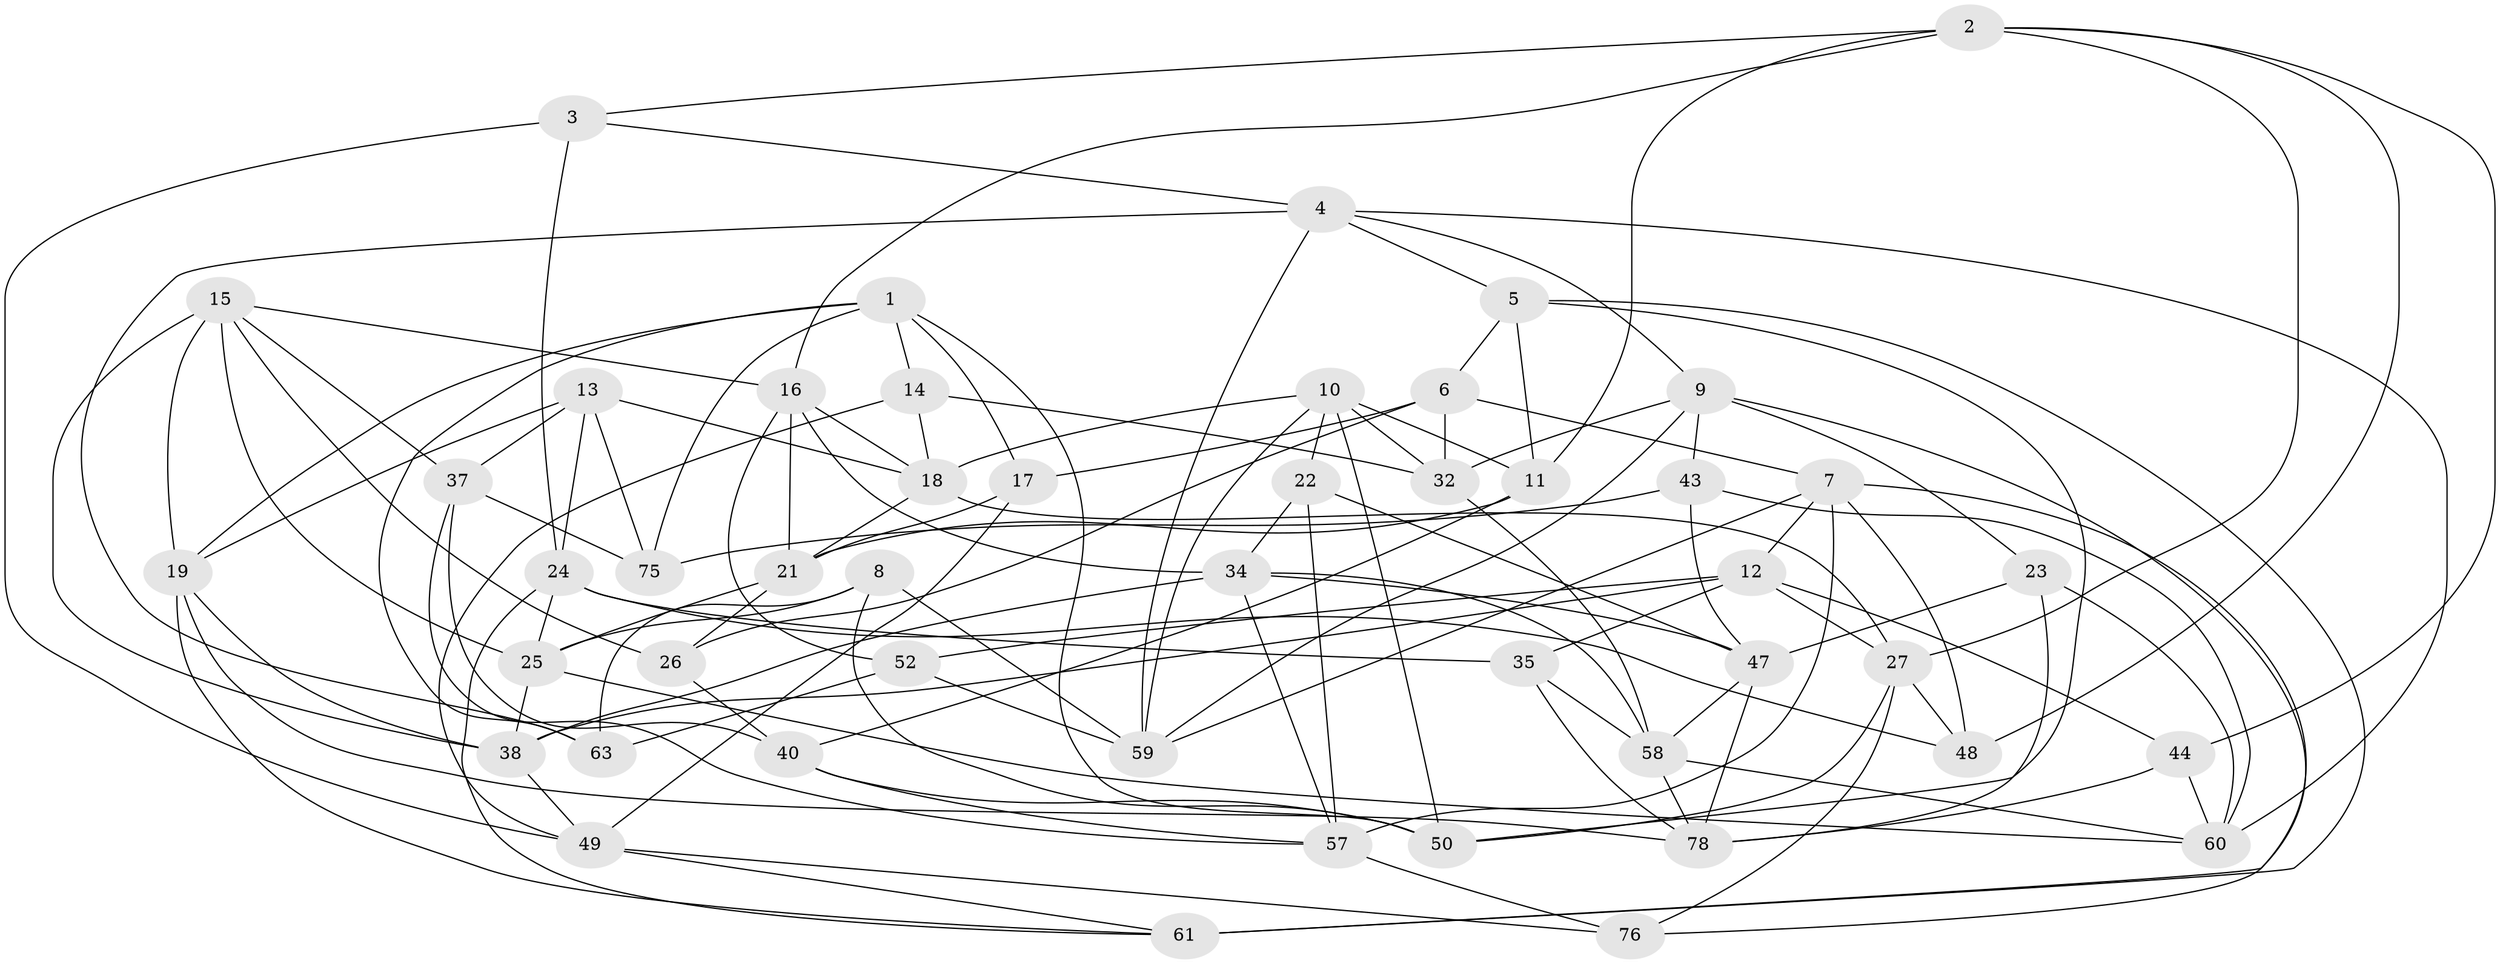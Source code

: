 // Generated by graph-tools (version 1.1) at 2025/52/02/27/25 19:52:32]
// undirected, 48 vertices, 125 edges
graph export_dot {
graph [start="1"]
  node [color=gray90,style=filled];
  1 [super="+80"];
  2 [super="+45"];
  3;
  4 [super="+62"];
  5 [super="+20"];
  6 [super="+46"];
  7 [super="+28"];
  8;
  9 [super="+33"];
  10 [super="+42"];
  11 [super="+71"];
  12 [super="+39"];
  13 [super="+54"];
  14;
  15 [super="+66"];
  16 [super="+41"];
  17;
  18 [super="+65"];
  19 [super="+29"];
  21 [super="+30"];
  22;
  23;
  24 [super="+31"];
  25 [super="+67"];
  26;
  27 [super="+53"];
  32 [super="+70"];
  34 [super="+36"];
  35;
  37 [super="+69"];
  38 [super="+56"];
  40 [super="+68"];
  43;
  44;
  47 [super="+51"];
  48;
  49 [super="+74"];
  50 [super="+55"];
  52;
  57 [super="+64"];
  58 [super="+72"];
  59 [super="+77"];
  60 [super="+79"];
  61 [super="+73"];
  63;
  75;
  76;
  78 [super="+81"];
  1 -- 63;
  1 -- 19;
  1 -- 50;
  1 -- 75;
  1 -- 14;
  1 -- 17;
  2 -- 3;
  2 -- 48;
  2 -- 16;
  2 -- 44;
  2 -- 11;
  2 -- 27;
  3 -- 49;
  3 -- 4;
  3 -- 24;
  4 -- 60;
  4 -- 59;
  4 -- 9;
  4 -- 63;
  4 -- 5;
  5 -- 6;
  5 -- 50;
  5 -- 61 [weight=2];
  5 -- 11;
  6 -- 26;
  6 -- 17;
  6 -- 32 [weight=2];
  6 -- 7;
  7 -- 76;
  7 -- 48;
  7 -- 57;
  7 -- 12;
  7 -- 59;
  8 -- 25;
  8 -- 63;
  8 -- 59;
  8 -- 50;
  9 -- 61;
  9 -- 23;
  9 -- 43;
  9 -- 59;
  9 -- 32;
  10 -- 11;
  10 -- 50;
  10 -- 32;
  10 -- 59;
  10 -- 18;
  10 -- 22;
  11 -- 40 [weight=2];
  11 -- 21;
  12 -- 52;
  12 -- 38;
  12 -- 35;
  12 -- 27;
  12 -- 44;
  13 -- 37 [weight=2];
  13 -- 75;
  13 -- 24;
  13 -- 18;
  13 -- 19;
  14 -- 18;
  14 -- 49;
  14 -- 32;
  15 -- 26;
  15 -- 37;
  15 -- 25;
  15 -- 16;
  15 -- 19;
  15 -- 38;
  16 -- 21;
  16 -- 18;
  16 -- 52;
  16 -- 34;
  17 -- 49;
  17 -- 21;
  18 -- 21;
  18 -- 27;
  19 -- 78;
  19 -- 38;
  19 -- 61;
  21 -- 26;
  21 -- 25;
  22 -- 34;
  22 -- 47;
  22 -- 57;
  23 -- 47;
  23 -- 60;
  23 -- 78;
  24 -- 25;
  24 -- 48;
  24 -- 35;
  24 -- 61;
  25 -- 60;
  25 -- 38;
  26 -- 40;
  27 -- 76;
  27 -- 50;
  27 -- 48;
  32 -- 58;
  34 -- 57;
  34 -- 58;
  34 -- 38;
  34 -- 47;
  35 -- 78;
  35 -- 58;
  37 -- 57;
  37 -- 75;
  37 -- 40;
  38 -- 49;
  40 -- 50;
  40 -- 57;
  43 -- 75;
  43 -- 47;
  43 -- 60;
  44 -- 60;
  44 -- 78;
  47 -- 78;
  47 -- 58;
  49 -- 76;
  49 -- 61;
  52 -- 59;
  52 -- 63;
  57 -- 76;
  58 -- 60;
  58 -- 78;
}
